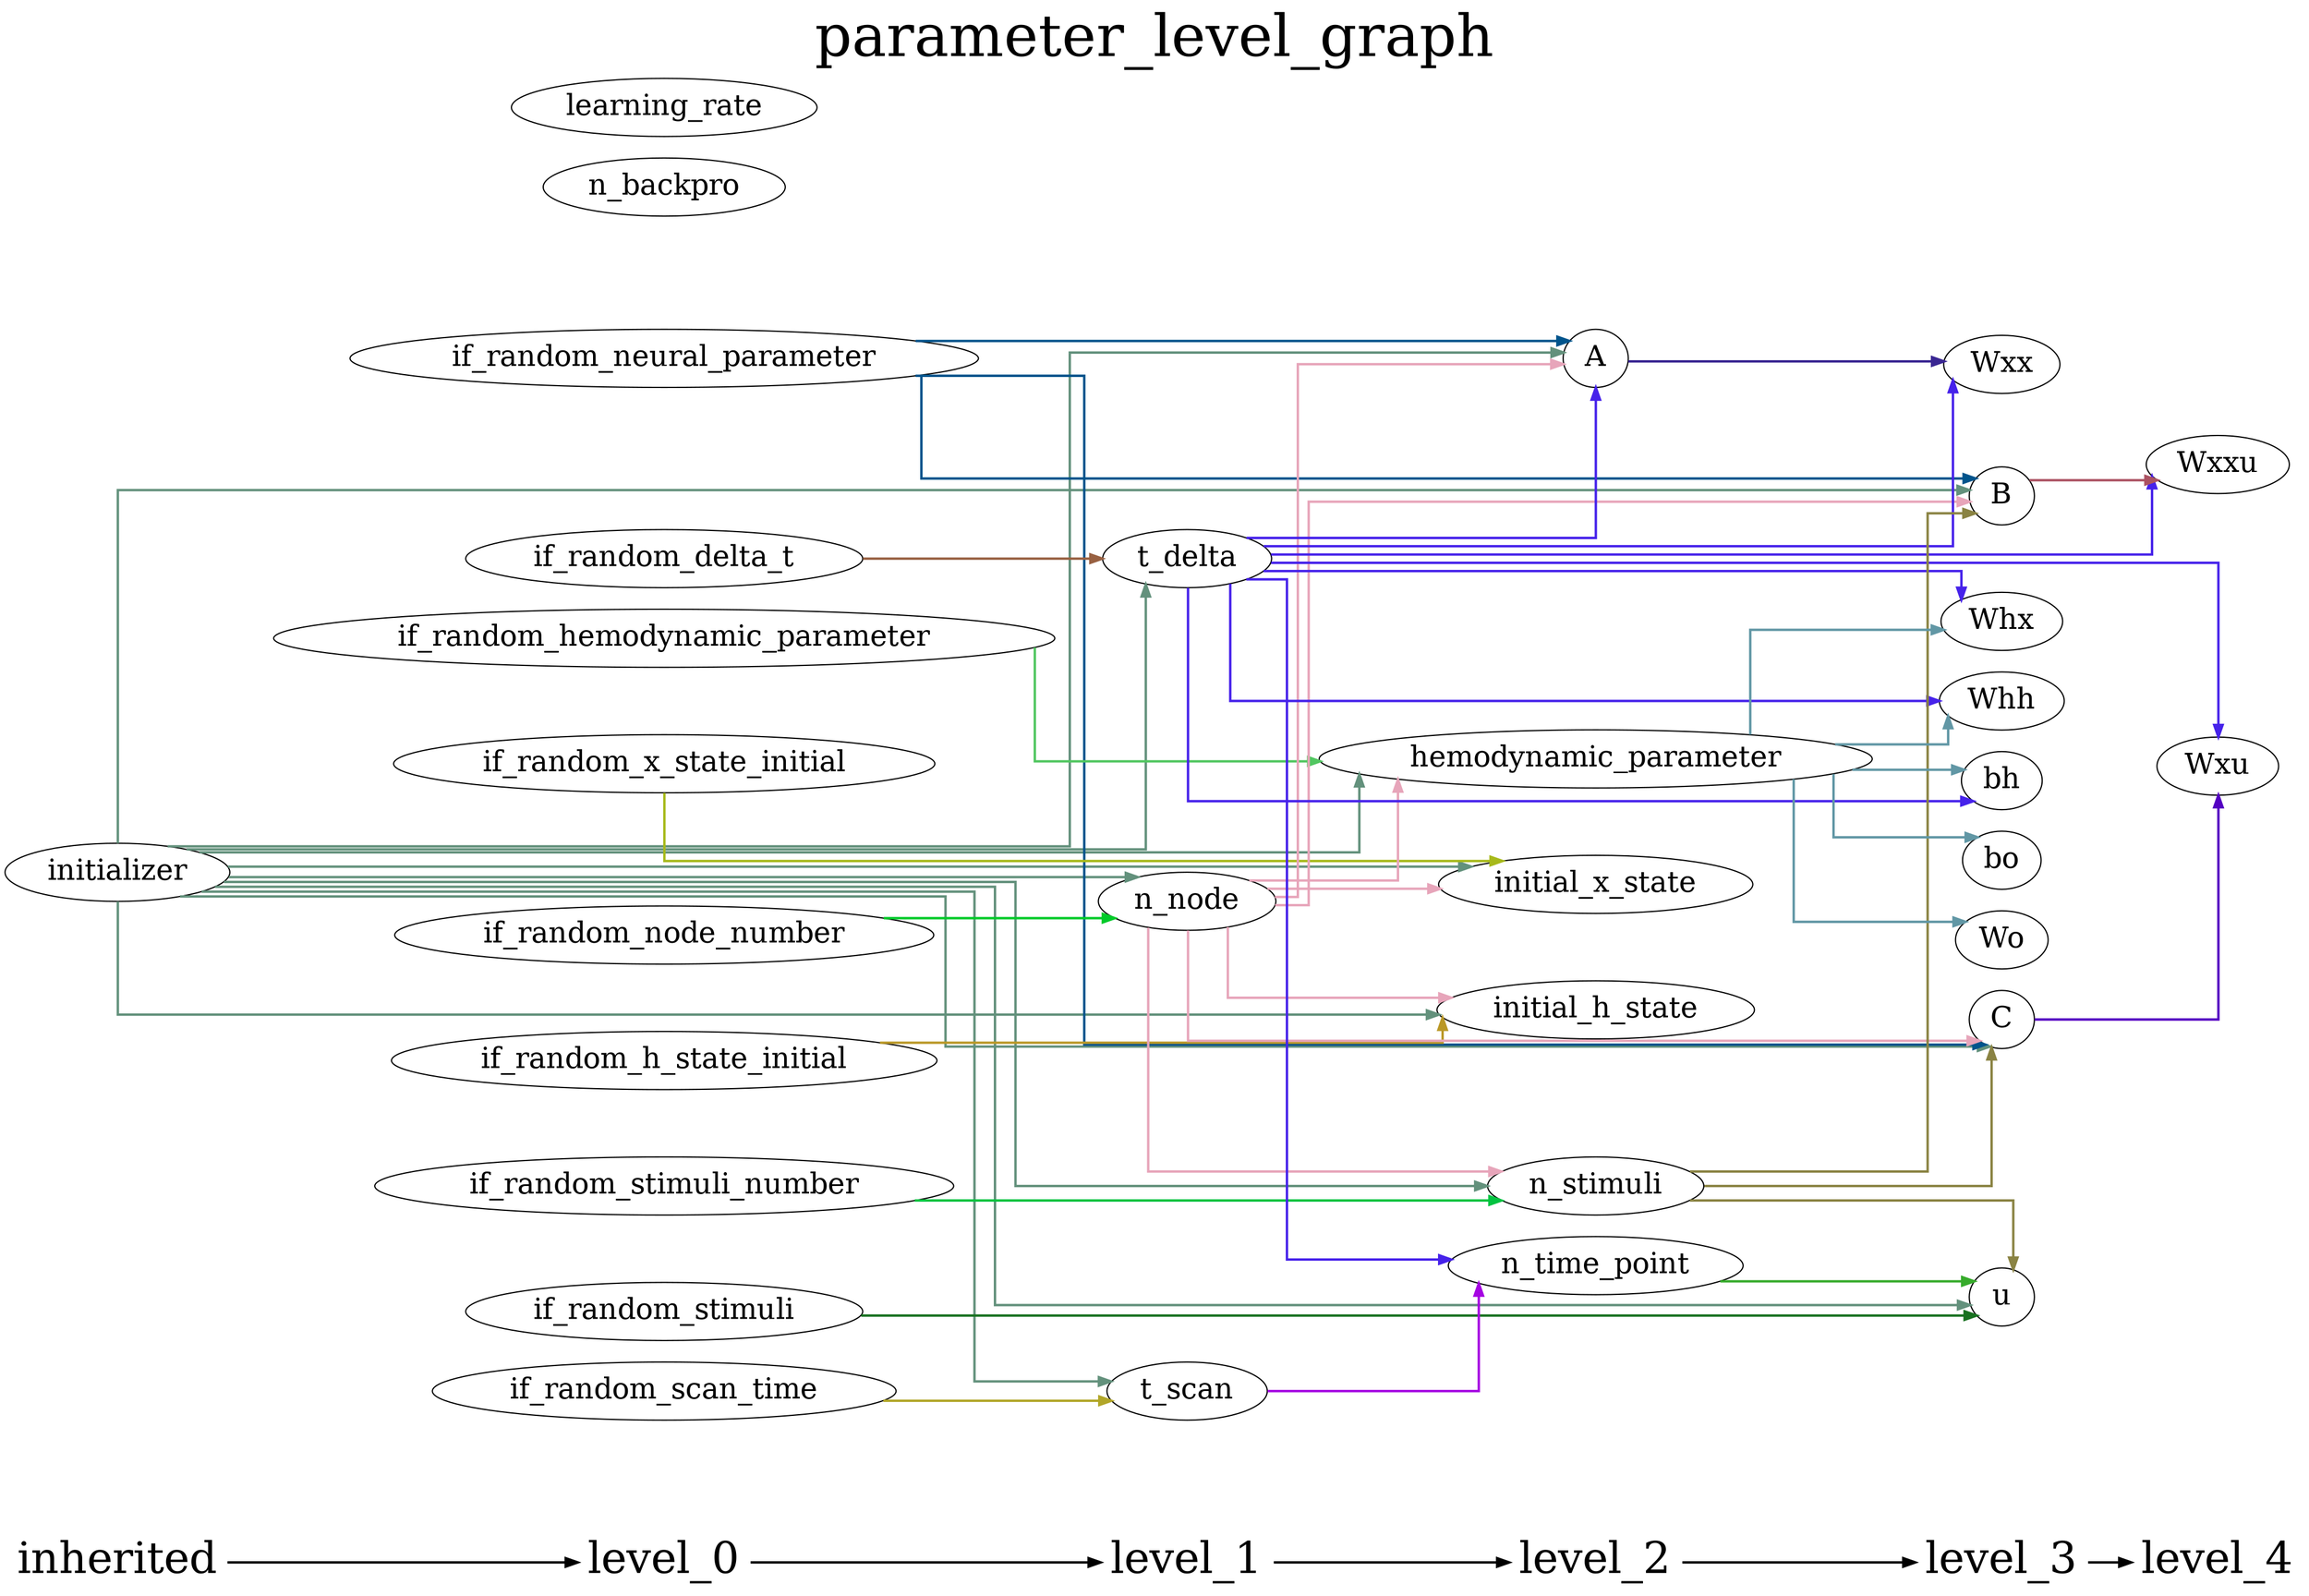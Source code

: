 digraph G {
          splines=ortho;
          fontsize = 48;
          rankdir = "LR";
          node[fontsize=24];
          edge[penwidth=2];
          {
          node [shape=plaintext fontsize=36];
          inherited -> 
          level_0 -> 
          level_1 -> 
          level_2 -> 
          level_3 -> 
          level_4
          }
          {rank = same;
          inherited;
          initializer;
          }
          {rank = same;
          level_0;
          if_random_neural_parameter;
          if_random_hemodynamic_parameter;
          if_random_x_state_initial;
          if_random_h_state_initial;
          if_random_stimuli;
          if_random_node_number;
          if_random_stimuli_number;
          if_random_delta_t;
          if_random_scan_time;
          n_backpro;
          learning_rate;
          }
          {rank = same;
          level_1;
          n_node;
          t_delta;
          t_scan;
          }
          {rank = same;
          level_2;
          n_time_point;
          n_stimuli;
          A;
          hemodynamic_parameter;
          initial_x_state;
          initial_h_state;
          }
          {rank = same;
          level_3;
          u;
          B;
          C;
          Wxx;
          Whx;
          Whh;
          bh;
          Wo;
          bo;
          }
          {rank = same;
          level_4;
          Wxxu;
          Wxu;
          }
          if_random_scan_time -> t_scan [color="#B1A628"];
          B -> Wxxu [color="#AB5262"];
          if_random_x_state_initial -> initial_x_state [color="#A7B91A"];
          if_random_neural_parameter -> B [color="#00548C"];
          if_random_neural_parameter -> C [color="#00548C"];
          if_random_neural_parameter -> A [color="#00548C"];
          Wxx ;
          t_scan -> n_time_point [color="#A503E2"];
          n_stimuli -> B [color="#8A8343"];
          n_stimuli -> C [color="#8A8343"];
          n_stimuli -> u [color="#8A8343"];
          n_backpro ;
          bo ;
          C -> Wxu [color="#5400C2"];
          learning_rate ;
          initial_x_state ;
          Wxxu ;
          n_node -> B [color="#E7A5BA"];
          n_node -> n_stimuli [color="#E7A5BA"];
          n_node -> C [color="#E7A5BA"];
          n_node -> initial_x_state [color="#E7A5BA"];
          n_node -> initial_h_state [color="#E7A5BA"];
          n_node -> hemodynamic_parameter [color="#E7A5BA"];
          n_node -> A [color="#E7A5BA"];
          u ;
          initializer -> B [color="#63917C"];
          initializer -> n_node [color="#63917C"];
          initializer -> n_stimuli [color="#63917C"];
          initializer -> t_delta [color="#63917C"];
          initializer -> C [color="#63917C"];
          initializer -> initial_x_state [color="#63917C"];
          initializer -> initial_h_state [color="#63917C"];
          initializer -> hemodynamic_parameter [color="#63917C"];
          initializer -> u [color="#63917C"];
          initializer -> t_scan [color="#63917C"];
          initializer -> A [color="#63917C"];
          initial_h_state ;
          hemodynamic_parameter -> bo [color="#6197A5"];
          hemodynamic_parameter -> Whx [color="#6197A5"];
          hemodynamic_parameter -> bh [color="#6197A5"];
          hemodynamic_parameter -> Wo [color="#6197A5"];
          hemodynamic_parameter -> Whh [color="#6197A5"];
          Wxu ;
          if_random_hemodynamic_parameter -> hemodynamic_parameter [color="#51C660"];
          Wo ;
          t_delta -> Wxx [color="#4622EA"];
          t_delta -> Wxxu [color="#4622EA"];
          t_delta -> Whx [color="#4622EA"];
          t_delta -> bh [color="#4622EA"];
          t_delta -> Wxu [color="#4622EA"];
          t_delta -> n_time_point [color="#4622EA"];
          t_delta -> A [color="#4622EA"];
          t_delta -> Whh [color="#4622EA"];
          Whx ;
          bh ;
          n_time_point -> u [color="#36AB2B"];
          if_random_stimuli -> u [color="#187120"];
          if_random_delta_t -> t_delta [color="#986041"];
          A -> Wxx [color="#392692"];
          if_random_stimuli_number -> n_stimuli [color="#03C341"];
          Whh ;
          if_random_h_state_initial -> initial_h_state [color="#BA9827"];
          if_random_node_number -> n_node [color="#00CA29"];
          labelloc = "t";
          label = "parameter_level_graph";
}